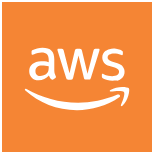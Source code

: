 <mxfile version="12.2.0" type="github" pages="1"><diagram id="LUJSZPQED57f7l-aZOMd" name="Page-1"><mxGraphModel dx="1209" dy="640" grid="1" gridSize="10" guides="1" tooltips="1" connect="1" arrows="1" fold="1" page="1" pageScale="1" pageWidth="827" pageHeight="1169" math="0" shadow="0"><root><mxCell id="0"/><mxCell id="1" parent="0"/><mxCell id="Xgf3uK81Am2HbDvksKBV-1" value="" style="outlineConnect=0;dashed=0;verticalLabelPosition=bottom;verticalAlign=top;align=center;html=1;shape=mxgraph.aws3.cloud_2;fillColor=#F58534;gradientColor=none;" vertex="1" parent="1"><mxGeometry x="160" y="320" width="75" height="75" as="geometry"/></mxCell></root></mxGraphModel></diagram></mxfile>
